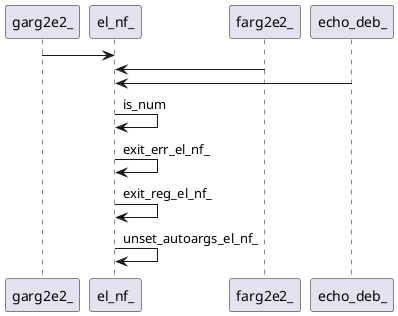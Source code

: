 @startuml rete
garg2e2_ -> el_nf_ 
farg2e2_ -> el_nf_
echo_deb_ -> el_nf_
el_nf_ -> el_nf_:is_num
el_nf_ -> el_nf_:exit_err_el_nf_
el_nf_ -> el_nf_:exit_reg_el_nf_
el_nf_ -> el_nf_:unset_autoargs_el_nf_
' {wrap_fn}
' fnn o-> el_nf_
' {body_fn}
@enduml